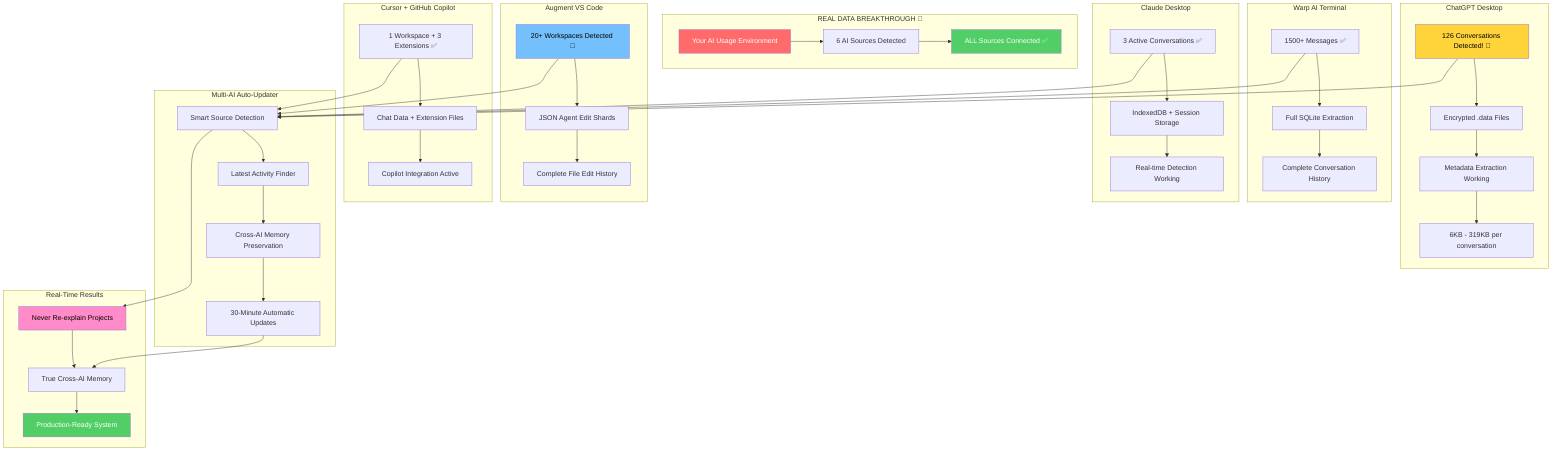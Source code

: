 graph TD
    subgraph "REAL DATA BREAKTHROUGH 🚀"
        A["Your AI Usage Environment"] --> B["6 AI Sources Detected"]
        B --> C["ALL Sources Connected ✅"]
    end
    
    subgraph "Warp AI Terminal"
        D["1500+ Messages ✅"] --> E["Full SQLite Extraction"]
        E --> F["Complete Conversation History"]
    end
    
    subgraph "ChatGPT Desktop" 
        G["126 Conversations Detected! 🎉"] --> H["Encrypted .data Files"]
        H --> I["Metadata Extraction Working"]
        I --> J["6KB - 319KB per conversation"]
    end
    
    subgraph "Claude Desktop"
        K["3 Active Conversations ✅"] --> L["IndexedDB + Session Storage"]
        L --> M["Real-time Detection Working"]
    end
    
    subgraph "Augment VS Code"
        N["20+ Workspaces Detected 📂"] --> O["JSON Agent Edit Shards"]
        O --> P["Complete File Edit History"]
    end
    
    subgraph "Cursor + GitHub Copilot"
        Q["1 Workspace + 3 Extensions ✅"] --> R["Chat Data + Extension Files"]
        R --> S["Copilot Integration Active"]
    end
    
    subgraph "Multi-AI Auto-Updater"
        T["Smart Source Detection"] --> U["Latest Activity Finder"]
        U --> V["Cross-AI Memory Preservation"]
        V --> W["30-Minute Automatic Updates"]
    end
    
    subgraph "Real-Time Results"
        X["Never Re-explain Projects"] --> Y["True Cross-AI Memory"]
        Y --> Z["Production-Ready System"]
    end
    
    D --> T
    G --> T
    K --> T
    N --> T
    Q --> T
    
    T --> X
    W --> Y
    
    style A fill:#ff6b6b,color:#fff
    style C fill:#51cf66,color:#fff
    style G fill:#ffd43b,color:#000
    style N fill:#74c0fc,color:#000
    style X fill:#ff8cc8,color:#000
    style Z fill:#51cf66,color:#fff